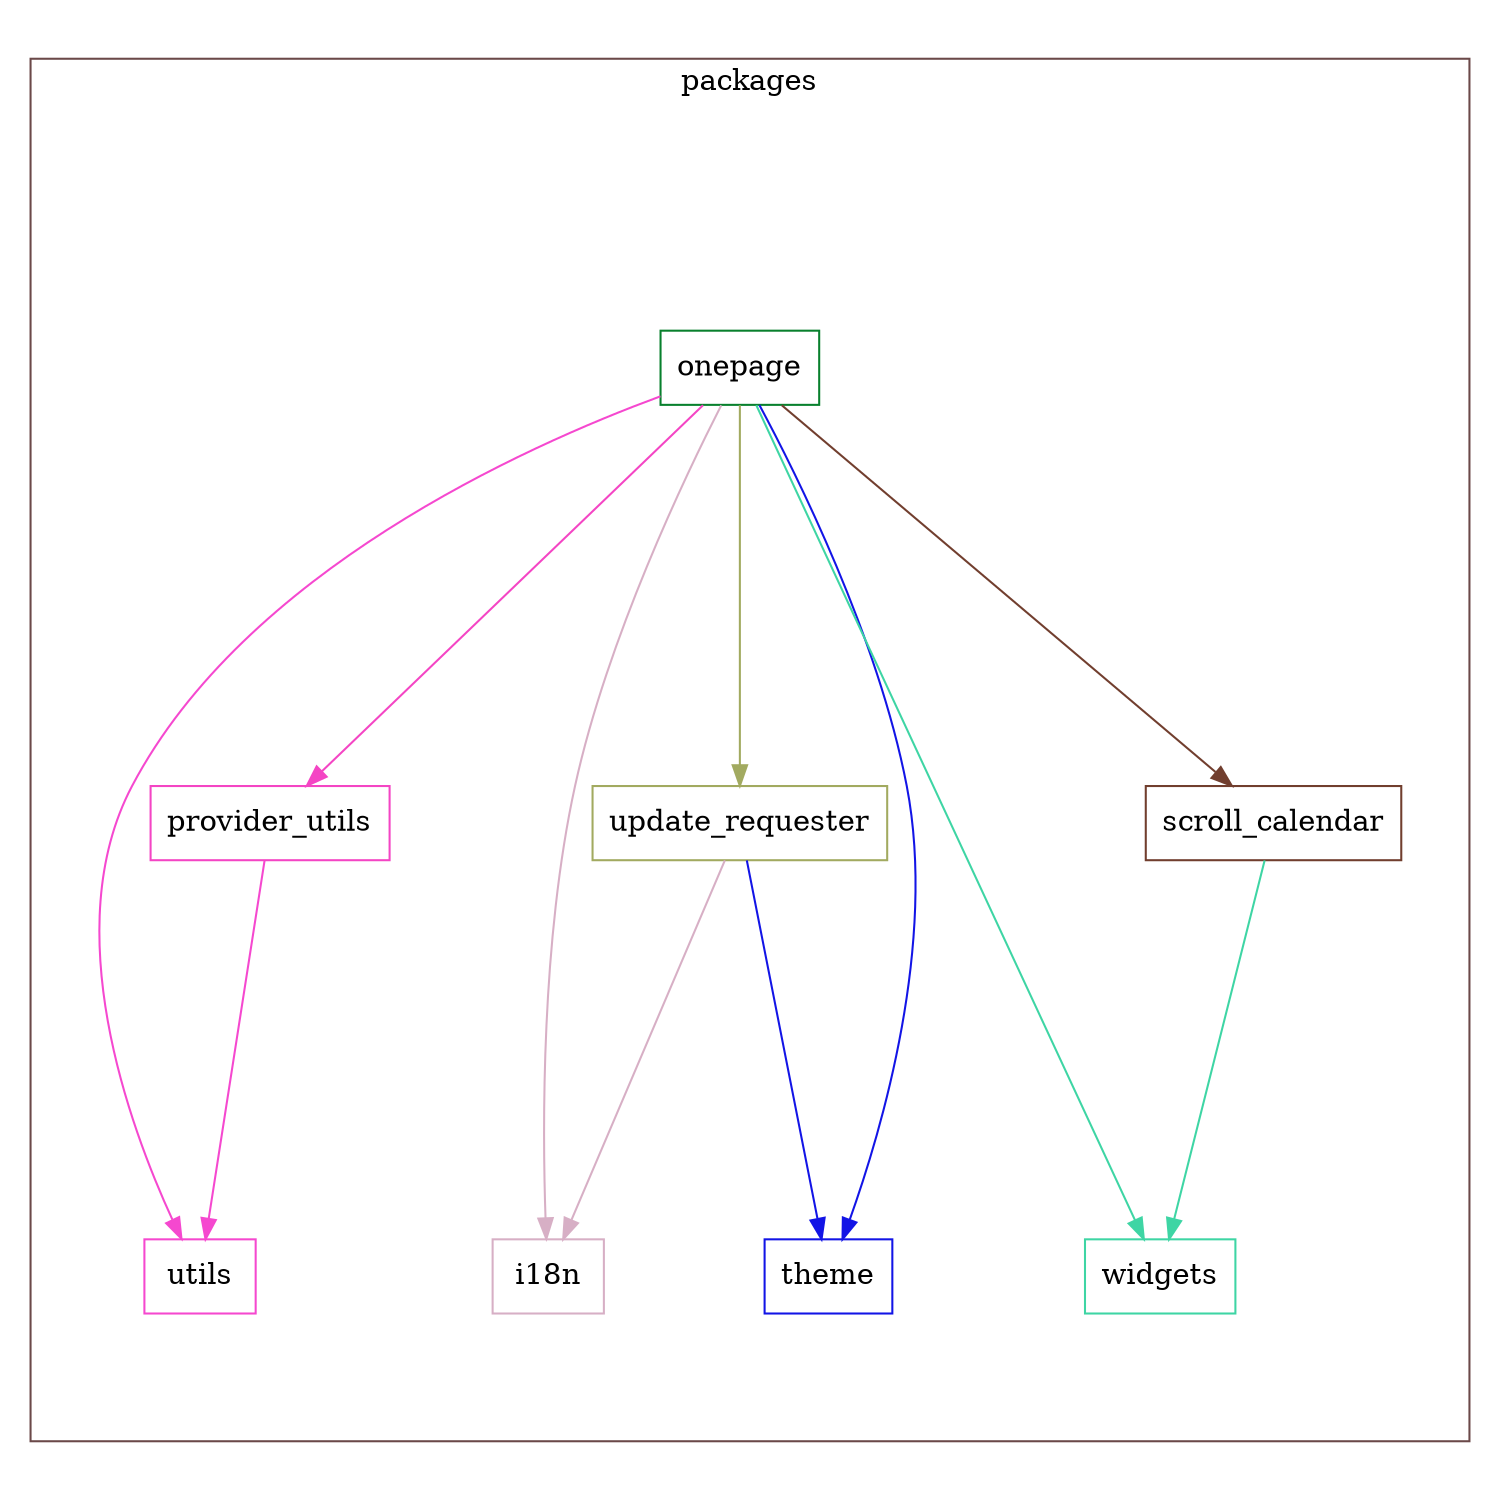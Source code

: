 digraph packages {
  size="10"; ratio=fill;
  i18n [shape="box"; color="#d7afc5"];
  onepage [shape="box"; color="#08802d"];
  provider_utils [shape="box"; color="#f445c4"];
  scroll_calendar [shape="box"; color="#713e2e"];
  theme [shape="box"; color="#1214e6"];
  update_requester [shape="box"; color="#a2aa60"];
  utils [shape="box"; color="#f548cf"];
  widgets [shape="box"; color="#3ed5a4"];
  onepage -> i18n [style="filled"; color="#d7afc5"];
  onepage -> provider_utils [style="filled"; color="#f445c4"];
  onepage -> scroll_calendar [style="filled"; color="#713e2e"];
  onepage -> theme [style="filled"; color="#1214e6"];
  onepage -> update_requester [style="filled"; color="#a2aa60"];
  onepage -> utils [style="filled"; color="#f548cf"];
  onepage -> widgets [style="filled"; color="#3ed5a4"];
  provider_utils -> utils [style="filled"; color="#f548cf"];
  scroll_calendar -> widgets [style="filled"; color="#3ed5a4"];
  update_requester -> i18n [style="filled"; color="#d7afc5"];
  update_requester -> theme [style="filled"; color="#1214e6"];
  subgraph "cluster packages" {
    label="packages";
    color="#6b4949";
    i18n;
    onepage;
    provider_utils;
    scroll_calendar;
    theme;
    update_requester;
    utils;
    widgets;
  }
}

